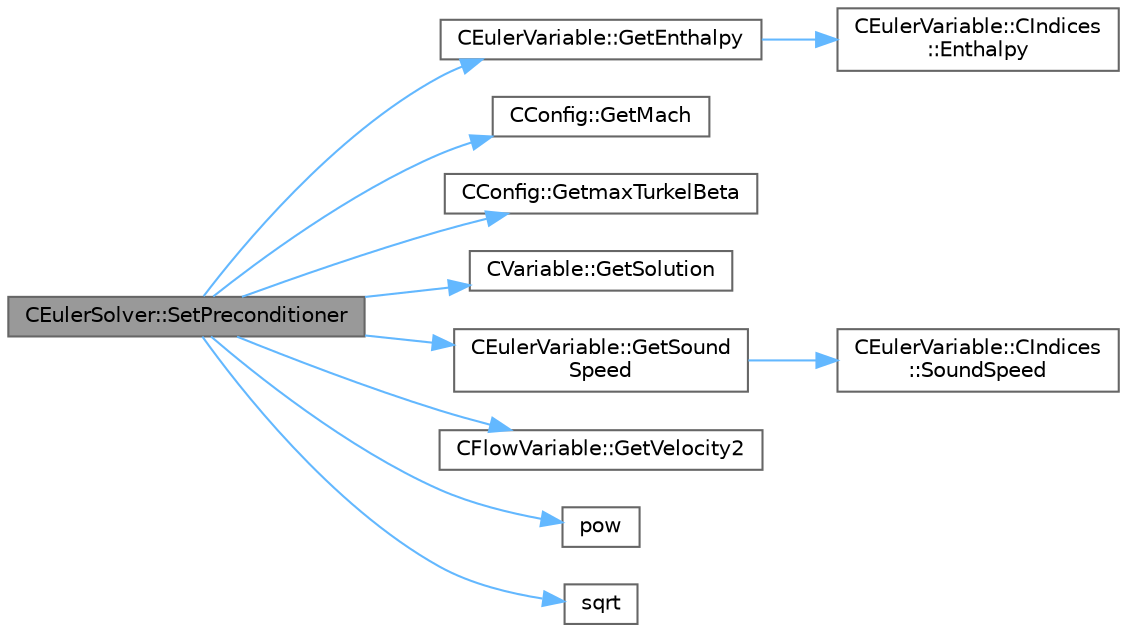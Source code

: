 digraph "CEulerSolver::SetPreconditioner"
{
 // LATEX_PDF_SIZE
  bgcolor="transparent";
  edge [fontname=Helvetica,fontsize=10,labelfontname=Helvetica,labelfontsize=10];
  node [fontname=Helvetica,fontsize=10,shape=box,height=0.2,width=0.4];
  rankdir="LR";
  Node1 [id="Node000001",label="CEulerSolver::SetPreconditioner",height=0.2,width=0.4,color="gray40", fillcolor="grey60", style="filled", fontcolor="black",tooltip="Compute the preconditioner for convergence acceleration by Roe-Turkel method."];
  Node1 -> Node2 [id="edge1_Node000001_Node000002",color="steelblue1",style="solid",tooltip=" "];
  Node2 [id="Node000002",label="CEulerVariable::GetEnthalpy",height=0.2,width=0.4,color="grey40", fillcolor="white", style="filled",URL="$classCEulerVariable.html#acaf8904fb43c0f0c8600c0da5b5397af",tooltip="Get the enthalpy of the flow."];
  Node2 -> Node3 [id="edge2_Node000002_Node000003",color="steelblue1",style="solid",tooltip=" "];
  Node3 [id="Node000003",label="CEulerVariable::CIndices\l::Enthalpy",height=0.2,width=0.4,color="grey40", fillcolor="white", style="filled",URL="$structCEulerVariable_1_1CIndices.html#a51689ac54181da96fae9c8556f287796",tooltip=" "];
  Node1 -> Node4 [id="edge3_Node000001_Node000004",color="steelblue1",style="solid",tooltip=" "];
  Node4 [id="Node000004",label="CConfig::GetMach",height=0.2,width=0.4,color="grey40", fillcolor="white", style="filled",URL="$classCConfig.html#a5a078901bb388e9caa9cb856e3348f0b",tooltip="Get the value of the Mach number (velocity divided by speed of sound)."];
  Node1 -> Node5 [id="edge4_Node000001_Node000005",color="steelblue1",style="solid",tooltip=" "];
  Node5 [id="Node000005",label="CConfig::GetmaxTurkelBeta",height=0.2,width=0.4,color="grey40", fillcolor="white", style="filled",URL="$classCConfig.html#a2d62639d0692bae39a8955aafab3db9f",tooltip="Get the minimum value of Beta for Roe-Turkel preconditioner."];
  Node1 -> Node6 [id="edge5_Node000001_Node000006",color="steelblue1",style="solid",tooltip=" "];
  Node6 [id="Node000006",label="CVariable::GetSolution",height=0.2,width=0.4,color="grey40", fillcolor="white", style="filled",URL="$classCVariable.html#a261483e39c23c1de7cb9aea7e917c121",tooltip="Get the solution."];
  Node1 -> Node7 [id="edge6_Node000001_Node000007",color="steelblue1",style="solid",tooltip=" "];
  Node7 [id="Node000007",label="CEulerVariable::GetSound\lSpeed",height=0.2,width=0.4,color="grey40", fillcolor="white", style="filled",URL="$classCEulerVariable.html#ab2b300dcf4067e7b996d7c9aaa02939f",tooltip="Get the speed of the sound."];
  Node7 -> Node8 [id="edge7_Node000007_Node000008",color="steelblue1",style="solid",tooltip=" "];
  Node8 [id="Node000008",label="CEulerVariable::CIndices\l::SoundSpeed",height=0.2,width=0.4,color="grey40", fillcolor="white", style="filled",URL="$structCEulerVariable_1_1CIndices.html#a638b7303e124cee6894893a22583d9c3",tooltip=" "];
  Node1 -> Node9 [id="edge8_Node000001_Node000009",color="steelblue1",style="solid",tooltip=" "];
  Node9 [id="Node000009",label="CFlowVariable::GetVelocity2",height=0.2,width=0.4,color="grey40", fillcolor="white", style="filled",URL="$classCFlowVariable.html#a05985b673db2741ecca6077bf6687089",tooltip="Get the squared norm of the velocity."];
  Node1 -> Node10 [id="edge9_Node000001_Node000010",color="steelblue1",style="solid",tooltip=" "];
  Node10 [id="Node000010",label="pow",height=0.2,width=0.4,color="grey40", fillcolor="white", style="filled",URL="$group__SIMD.html#ga768cbdeba8e4567257959378fba27f17",tooltip=" "];
  Node1 -> Node11 [id="edge10_Node000001_Node000011",color="steelblue1",style="solid",tooltip=" "];
  Node11 [id="Node000011",label="sqrt",height=0.2,width=0.4,color="grey40", fillcolor="white", style="filled",URL="$group__SIMD.html#ga54a1925ab40fb4249ea255072520de35",tooltip=" "];
}
